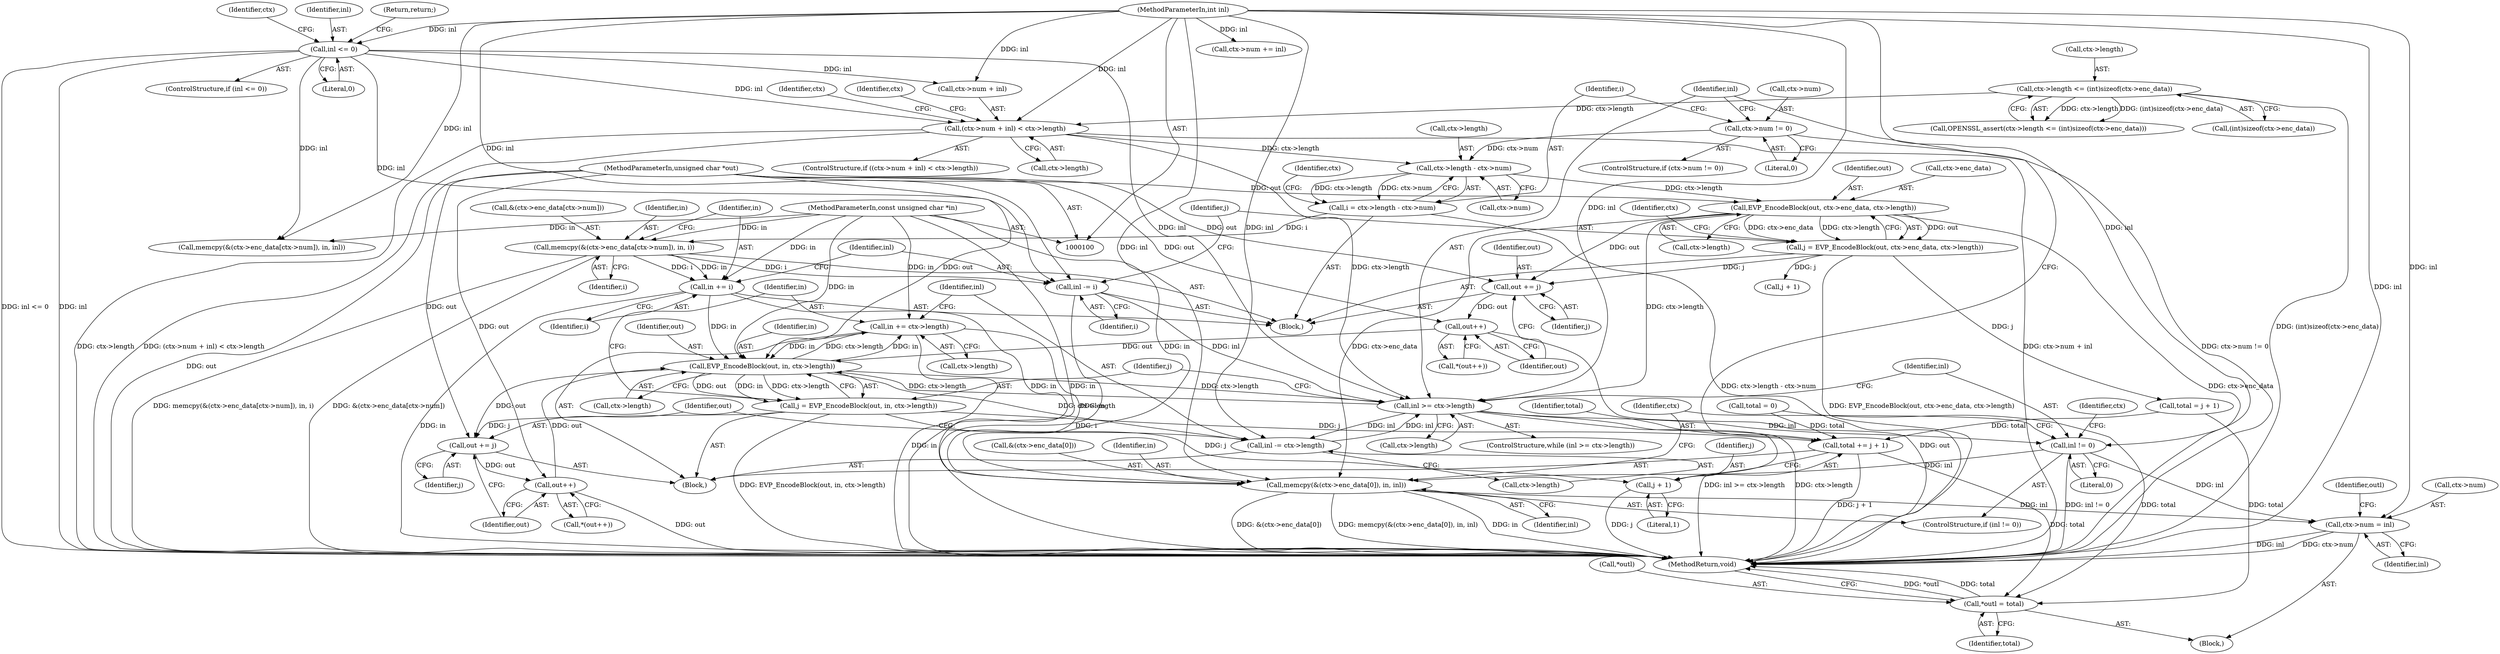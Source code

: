 digraph "1_openssl_5b814481f3573fa9677f3a31ee51322e2a22ee6a@pointer" {
"1000241" [label="(Call,in += ctx->length)"];
"1000235" [label="(Call,EVP_EncodeBlock(out, in, ctx->length))"];
"1000214" [label="(Call,out++)"];
"1000209" [label="(Call,out += j)"];
"1000194" [label="(Call,j = EVP_EncodeBlock(out, ctx->enc_data, ctx->length))"];
"1000196" [label="(Call,EVP_EncodeBlock(out, ctx->enc_data, ctx->length))"];
"1000102" [label="(MethodParameterIn,unsigned char *out)"];
"1000170" [label="(Call,ctx->length - ctx->num)"];
"1000134" [label="(Call,(ctx->num + inl) < ctx->length)"];
"1000118" [label="(Call,inl <= 0)"];
"1000105" [label="(MethodParameterIn,int inl)"];
"1000123" [label="(Call,ctx->length <= (int)sizeof(ctx->enc_data))"];
"1000162" [label="(Call,ctx->num != 0)"];
"1000256" [label="(Call,out++)"];
"1000251" [label="(Call,out += j)"];
"1000233" [label="(Call,j = EVP_EncodeBlock(out, in, ctx->length))"];
"1000188" [label="(Call,in += i)"];
"1000177" [label="(Call,memcpy(&(ctx->enc_data[ctx->num]), in, i))"];
"1000104" [label="(MethodParameterIn,const unsigned char *in)"];
"1000168" [label="(Call,i = ctx->length - ctx->num)"];
"1000241" [label="(Call,in += ctx->length)"];
"1000227" [label="(Call,inl >= ctx->length)"];
"1000191" [label="(Call,inl -= i)"];
"1000246" [label="(Call,inl -= ctx->length)"];
"1000269" [label="(Call,inl != 0)"];
"1000272" [label="(Call,memcpy(&(ctx->enc_data[0]), in, inl))"];
"1000281" [label="(Call,ctx->num = inl)"];
"1000263" [label="(Call,total += j + 1)"];
"1000286" [label="(Call,*outl = total)"];
"1000265" [label="(Call,j + 1)"];
"1000281" [label="(Call,ctx->num = inl)"];
"1000273" [label="(Call,&(ctx->enc_data[0]))"];
"1000188" [label="(Call,in += i)"];
"1000192" [label="(Identifier,inl)"];
"1000266" [label="(Identifier,j)"];
"1000194" [label="(Call,j = EVP_EncodeBlock(out, ctx->enc_data, ctx->length))"];
"1000125" [label="(Identifier,ctx)"];
"1000235" [label="(Call,EVP_EncodeBlock(out, in, ctx->length))"];
"1000186" [label="(Identifier,in)"];
"1000105" [label="(MethodParameterIn,int inl)"];
"1000285" [label="(Identifier,inl)"];
"1000257" [label="(Identifier,out)"];
"1000110" [label="(Call,total = 0)"];
"1000133" [label="(ControlStructure,if ((ctx->num + inl) < ctx->length))"];
"1000119" [label="(Identifier,inl)"];
"1000134" [label="(Call,(ctx->num + inl) < ctx->length)"];
"1000166" [label="(Literal,0)"];
"1000270" [label="(Identifier,inl)"];
"1000140" [label="(Call,ctx->length)"];
"1000227" [label="(Call,inl >= ctx->length)"];
"1000287" [label="(Call,*outl)"];
"1000290" [label="(MethodReturn,void)"];
"1000271" [label="(Literal,0)"];
"1000211" [label="(Identifier,j)"];
"1000256" [label="(Call,out++)"];
"1000232" [label="(Block,)"];
"1000280" [label="(Identifier,inl)"];
"1000282" [label="(Call,ctx->num)"];
"1000127" [label="(Call,(int)sizeof(ctx->enc_data))"];
"1000269" [label="(Call,inl != 0)"];
"1000241" [label="(Call,in += ctx->length)"];
"1000263" [label="(Call,total += j + 1)"];
"1000121" [label="(Return,return;)"];
"1000255" [label="(Call,*(out++))"];
"1000286" [label="(Call,*outl = total)"];
"1000246" [label="(Call,inl -= ctx->length)"];
"1000289" [label="(Identifier,total)"];
"1000181" [label="(Identifier,ctx)"];
"1000223" [label="(Call,j + 1)"];
"1000117" [label="(ControlStructure,if (inl <= 0))"];
"1000162" [label="(Call,ctx->num != 0)"];
"1000276" [label="(Identifier,ctx)"];
"1000135" [label="(Call,ctx->num + inl)"];
"1000215" [label="(Identifier,out)"];
"1000104" [label="(MethodParameterIn,const unsigned char *in)"];
"1000171" [label="(Call,ctx->length)"];
"1000164" [label="(Identifier,ctx)"];
"1000267" [label="(Literal,1)"];
"1000163" [label="(Call,ctx->num)"];
"1000243" [label="(Call,ctx->length)"];
"1000288" [label="(Identifier,outl)"];
"1000177" [label="(Call,memcpy(&(ctx->enc_data[ctx->num]), in, i))"];
"1000242" [label="(Identifier,in)"];
"1000233" [label="(Call,j = EVP_EncodeBlock(out, in, ctx->length))"];
"1000168" [label="(Call,i = ctx->length - ctx->num)"];
"1000238" [label="(Call,ctx->length)"];
"1000190" [label="(Identifier,i)"];
"1000170" [label="(Call,ctx->length - ctx->num)"];
"1000248" [label="(Call,ctx->length)"];
"1000174" [label="(Call,ctx->num)"];
"1000144" [label="(Call,memcpy(&(ctx->enc_data[ctx->num]), in, inl))"];
"1000193" [label="(Identifier,i)"];
"1000178" [label="(Call,&(ctx->enc_data[ctx->num]))"];
"1000124" [label="(Call,ctx->length)"];
"1000272" [label="(Call,memcpy(&(ctx->enc_data[0]), in, inl))"];
"1000251" [label="(Call,out += j)"];
"1000169" [label="(Identifier,i)"];
"1000226" [label="(ControlStructure,while (inl >= ctx->length))"];
"1000206" [label="(Identifier,ctx)"];
"1000283" [label="(Identifier,ctx)"];
"1000210" [label="(Identifier,out)"];
"1000236" [label="(Identifier,out)"];
"1000264" [label="(Identifier,total)"];
"1000120" [label="(Literal,0)"];
"1000161" [label="(ControlStructure,if (ctx->num != 0))"];
"1000122" [label="(Call,OPENSSL_assert(ctx->length <= (int)sizeof(ctx->enc_data)))"];
"1000253" [label="(Identifier,j)"];
"1000201" [label="(Call,ctx->length)"];
"1000167" [label="(Block,)"];
"1000268" [label="(ControlStructure,if (inl != 0))"];
"1000265" [label="(Call,j + 1)"];
"1000197" [label="(Identifier,out)"];
"1000209" [label="(Call,out += j)"];
"1000123" [label="(Call,ctx->length <= (int)sizeof(ctx->enc_data))"];
"1000234" [label="(Identifier,j)"];
"1000155" [label="(Call,ctx->num += inl)"];
"1000252" [label="(Identifier,out)"];
"1000187" [label="(Identifier,i)"];
"1000148" [label="(Identifier,ctx)"];
"1000214" [label="(Call,out++)"];
"1000221" [label="(Call,total = j + 1)"];
"1000229" [label="(Call,ctx->length)"];
"1000228" [label="(Identifier,inl)"];
"1000237" [label="(Identifier,in)"];
"1000102" [label="(MethodParameterIn,unsigned char *out)"];
"1000196" [label="(Call,EVP_EncodeBlock(out, ctx->enc_data, ctx->length))"];
"1000189" [label="(Identifier,in)"];
"1000118" [label="(Call,inl <= 0)"];
"1000195" [label="(Identifier,j)"];
"1000247" [label="(Identifier,inl)"];
"1000106" [label="(Block,)"];
"1000198" [label="(Call,ctx->enc_data)"];
"1000279" [label="(Identifier,in)"];
"1000191" [label="(Call,inl -= i)"];
"1000213" [label="(Call,*(out++))"];
"1000241" -> "1000232"  [label="AST: "];
"1000241" -> "1000243"  [label="CFG: "];
"1000242" -> "1000241"  [label="AST: "];
"1000243" -> "1000241"  [label="AST: "];
"1000247" -> "1000241"  [label="CFG: "];
"1000241" -> "1000290"  [label="DDG: in"];
"1000241" -> "1000235"  [label="DDG: in"];
"1000235" -> "1000241"  [label="DDG: ctx->length"];
"1000235" -> "1000241"  [label="DDG: in"];
"1000104" -> "1000241"  [label="DDG: in"];
"1000241" -> "1000272"  [label="DDG: in"];
"1000235" -> "1000233"  [label="AST: "];
"1000235" -> "1000238"  [label="CFG: "];
"1000236" -> "1000235"  [label="AST: "];
"1000237" -> "1000235"  [label="AST: "];
"1000238" -> "1000235"  [label="AST: "];
"1000233" -> "1000235"  [label="CFG: "];
"1000235" -> "1000227"  [label="DDG: ctx->length"];
"1000235" -> "1000233"  [label="DDG: out"];
"1000235" -> "1000233"  [label="DDG: in"];
"1000235" -> "1000233"  [label="DDG: ctx->length"];
"1000214" -> "1000235"  [label="DDG: out"];
"1000256" -> "1000235"  [label="DDG: out"];
"1000102" -> "1000235"  [label="DDG: out"];
"1000188" -> "1000235"  [label="DDG: in"];
"1000104" -> "1000235"  [label="DDG: in"];
"1000227" -> "1000235"  [label="DDG: ctx->length"];
"1000235" -> "1000246"  [label="DDG: ctx->length"];
"1000235" -> "1000251"  [label="DDG: out"];
"1000214" -> "1000213"  [label="AST: "];
"1000214" -> "1000215"  [label="CFG: "];
"1000215" -> "1000214"  [label="AST: "];
"1000213" -> "1000214"  [label="CFG: "];
"1000214" -> "1000290"  [label="DDG: out"];
"1000209" -> "1000214"  [label="DDG: out"];
"1000102" -> "1000214"  [label="DDG: out"];
"1000209" -> "1000167"  [label="AST: "];
"1000209" -> "1000211"  [label="CFG: "];
"1000210" -> "1000209"  [label="AST: "];
"1000211" -> "1000209"  [label="AST: "];
"1000215" -> "1000209"  [label="CFG: "];
"1000194" -> "1000209"  [label="DDG: j"];
"1000196" -> "1000209"  [label="DDG: out"];
"1000102" -> "1000209"  [label="DDG: out"];
"1000194" -> "1000167"  [label="AST: "];
"1000194" -> "1000196"  [label="CFG: "];
"1000195" -> "1000194"  [label="AST: "];
"1000196" -> "1000194"  [label="AST: "];
"1000206" -> "1000194"  [label="CFG: "];
"1000194" -> "1000290"  [label="DDG: EVP_EncodeBlock(out, ctx->enc_data, ctx->length)"];
"1000196" -> "1000194"  [label="DDG: out"];
"1000196" -> "1000194"  [label="DDG: ctx->enc_data"];
"1000196" -> "1000194"  [label="DDG: ctx->length"];
"1000194" -> "1000221"  [label="DDG: j"];
"1000194" -> "1000223"  [label="DDG: j"];
"1000196" -> "1000201"  [label="CFG: "];
"1000197" -> "1000196"  [label="AST: "];
"1000198" -> "1000196"  [label="AST: "];
"1000201" -> "1000196"  [label="AST: "];
"1000196" -> "1000290"  [label="DDG: ctx->enc_data"];
"1000102" -> "1000196"  [label="DDG: out"];
"1000170" -> "1000196"  [label="DDG: ctx->length"];
"1000196" -> "1000227"  [label="DDG: ctx->length"];
"1000196" -> "1000272"  [label="DDG: ctx->enc_data"];
"1000102" -> "1000100"  [label="AST: "];
"1000102" -> "1000290"  [label="DDG: out"];
"1000102" -> "1000251"  [label="DDG: out"];
"1000102" -> "1000256"  [label="DDG: out"];
"1000170" -> "1000168"  [label="AST: "];
"1000170" -> "1000174"  [label="CFG: "];
"1000171" -> "1000170"  [label="AST: "];
"1000174" -> "1000170"  [label="AST: "];
"1000168" -> "1000170"  [label="CFG: "];
"1000170" -> "1000168"  [label="DDG: ctx->length"];
"1000170" -> "1000168"  [label="DDG: ctx->num"];
"1000134" -> "1000170"  [label="DDG: ctx->length"];
"1000162" -> "1000170"  [label="DDG: ctx->num"];
"1000134" -> "1000133"  [label="AST: "];
"1000134" -> "1000140"  [label="CFG: "];
"1000135" -> "1000134"  [label="AST: "];
"1000140" -> "1000134"  [label="AST: "];
"1000148" -> "1000134"  [label="CFG: "];
"1000164" -> "1000134"  [label="CFG: "];
"1000134" -> "1000290"  [label="DDG: ctx->length"];
"1000134" -> "1000290"  [label="DDG: (ctx->num + inl) < ctx->length"];
"1000134" -> "1000290"  [label="DDG: ctx->num + inl"];
"1000118" -> "1000134"  [label="DDG: inl"];
"1000105" -> "1000134"  [label="DDG: inl"];
"1000123" -> "1000134"  [label="DDG: ctx->length"];
"1000134" -> "1000227"  [label="DDG: ctx->length"];
"1000118" -> "1000117"  [label="AST: "];
"1000118" -> "1000120"  [label="CFG: "];
"1000119" -> "1000118"  [label="AST: "];
"1000120" -> "1000118"  [label="AST: "];
"1000121" -> "1000118"  [label="CFG: "];
"1000125" -> "1000118"  [label="CFG: "];
"1000118" -> "1000290"  [label="DDG: inl <= 0"];
"1000118" -> "1000290"  [label="DDG: inl"];
"1000105" -> "1000118"  [label="DDG: inl"];
"1000118" -> "1000135"  [label="DDG: inl"];
"1000118" -> "1000144"  [label="DDG: inl"];
"1000118" -> "1000191"  [label="DDG: inl"];
"1000118" -> "1000227"  [label="DDG: inl"];
"1000105" -> "1000100"  [label="AST: "];
"1000105" -> "1000290"  [label="DDG: inl"];
"1000105" -> "1000135"  [label="DDG: inl"];
"1000105" -> "1000144"  [label="DDG: inl"];
"1000105" -> "1000155"  [label="DDG: inl"];
"1000105" -> "1000191"  [label="DDG: inl"];
"1000105" -> "1000227"  [label="DDG: inl"];
"1000105" -> "1000246"  [label="DDG: inl"];
"1000105" -> "1000269"  [label="DDG: inl"];
"1000105" -> "1000272"  [label="DDG: inl"];
"1000105" -> "1000281"  [label="DDG: inl"];
"1000123" -> "1000122"  [label="AST: "];
"1000123" -> "1000127"  [label="CFG: "];
"1000124" -> "1000123"  [label="AST: "];
"1000127" -> "1000123"  [label="AST: "];
"1000122" -> "1000123"  [label="CFG: "];
"1000123" -> "1000290"  [label="DDG: (int)sizeof(ctx->enc_data)"];
"1000123" -> "1000122"  [label="DDG: ctx->length"];
"1000123" -> "1000122"  [label="DDG: (int)sizeof(ctx->enc_data)"];
"1000162" -> "1000161"  [label="AST: "];
"1000162" -> "1000166"  [label="CFG: "];
"1000163" -> "1000162"  [label="AST: "];
"1000166" -> "1000162"  [label="AST: "];
"1000169" -> "1000162"  [label="CFG: "];
"1000228" -> "1000162"  [label="CFG: "];
"1000162" -> "1000290"  [label="DDG: ctx->num != 0"];
"1000256" -> "1000255"  [label="AST: "];
"1000256" -> "1000257"  [label="CFG: "];
"1000257" -> "1000256"  [label="AST: "];
"1000255" -> "1000256"  [label="CFG: "];
"1000256" -> "1000290"  [label="DDG: out"];
"1000251" -> "1000256"  [label="DDG: out"];
"1000251" -> "1000232"  [label="AST: "];
"1000251" -> "1000253"  [label="CFG: "];
"1000252" -> "1000251"  [label="AST: "];
"1000253" -> "1000251"  [label="AST: "];
"1000257" -> "1000251"  [label="CFG: "];
"1000233" -> "1000251"  [label="DDG: j"];
"1000233" -> "1000232"  [label="AST: "];
"1000234" -> "1000233"  [label="AST: "];
"1000242" -> "1000233"  [label="CFG: "];
"1000233" -> "1000290"  [label="DDG: EVP_EncodeBlock(out, in, ctx->length)"];
"1000233" -> "1000263"  [label="DDG: j"];
"1000233" -> "1000265"  [label="DDG: j"];
"1000188" -> "1000167"  [label="AST: "];
"1000188" -> "1000190"  [label="CFG: "];
"1000189" -> "1000188"  [label="AST: "];
"1000190" -> "1000188"  [label="AST: "];
"1000192" -> "1000188"  [label="CFG: "];
"1000188" -> "1000290"  [label="DDG: in"];
"1000177" -> "1000188"  [label="DDG: i"];
"1000177" -> "1000188"  [label="DDG: in"];
"1000104" -> "1000188"  [label="DDG: in"];
"1000188" -> "1000272"  [label="DDG: in"];
"1000177" -> "1000167"  [label="AST: "];
"1000177" -> "1000187"  [label="CFG: "];
"1000178" -> "1000177"  [label="AST: "];
"1000186" -> "1000177"  [label="AST: "];
"1000187" -> "1000177"  [label="AST: "];
"1000189" -> "1000177"  [label="CFG: "];
"1000177" -> "1000290"  [label="DDG: &(ctx->enc_data[ctx->num])"];
"1000177" -> "1000290"  [label="DDG: memcpy(&(ctx->enc_data[ctx->num]), in, i)"];
"1000104" -> "1000177"  [label="DDG: in"];
"1000168" -> "1000177"  [label="DDG: i"];
"1000177" -> "1000191"  [label="DDG: i"];
"1000104" -> "1000100"  [label="AST: "];
"1000104" -> "1000290"  [label="DDG: in"];
"1000104" -> "1000144"  [label="DDG: in"];
"1000104" -> "1000272"  [label="DDG: in"];
"1000168" -> "1000167"  [label="AST: "];
"1000169" -> "1000168"  [label="AST: "];
"1000181" -> "1000168"  [label="CFG: "];
"1000168" -> "1000290"  [label="DDG: ctx->length - ctx->num"];
"1000227" -> "1000226"  [label="AST: "];
"1000227" -> "1000229"  [label="CFG: "];
"1000228" -> "1000227"  [label="AST: "];
"1000229" -> "1000227"  [label="AST: "];
"1000234" -> "1000227"  [label="CFG: "];
"1000270" -> "1000227"  [label="CFG: "];
"1000227" -> "1000290"  [label="DDG: inl >= ctx->length"];
"1000227" -> "1000290"  [label="DDG: ctx->length"];
"1000191" -> "1000227"  [label="DDG: inl"];
"1000246" -> "1000227"  [label="DDG: inl"];
"1000227" -> "1000246"  [label="DDG: inl"];
"1000227" -> "1000269"  [label="DDG: inl"];
"1000191" -> "1000167"  [label="AST: "];
"1000191" -> "1000193"  [label="CFG: "];
"1000192" -> "1000191"  [label="AST: "];
"1000193" -> "1000191"  [label="AST: "];
"1000195" -> "1000191"  [label="CFG: "];
"1000191" -> "1000290"  [label="DDG: i"];
"1000246" -> "1000232"  [label="AST: "];
"1000246" -> "1000248"  [label="CFG: "];
"1000247" -> "1000246"  [label="AST: "];
"1000248" -> "1000246"  [label="AST: "];
"1000252" -> "1000246"  [label="CFG: "];
"1000269" -> "1000268"  [label="AST: "];
"1000269" -> "1000271"  [label="CFG: "];
"1000270" -> "1000269"  [label="AST: "];
"1000271" -> "1000269"  [label="AST: "];
"1000276" -> "1000269"  [label="CFG: "];
"1000283" -> "1000269"  [label="CFG: "];
"1000269" -> "1000290"  [label="DDG: inl != 0"];
"1000269" -> "1000272"  [label="DDG: inl"];
"1000269" -> "1000281"  [label="DDG: inl"];
"1000272" -> "1000268"  [label="AST: "];
"1000272" -> "1000280"  [label="CFG: "];
"1000273" -> "1000272"  [label="AST: "];
"1000279" -> "1000272"  [label="AST: "];
"1000280" -> "1000272"  [label="AST: "];
"1000283" -> "1000272"  [label="CFG: "];
"1000272" -> "1000290"  [label="DDG: &(ctx->enc_data[0])"];
"1000272" -> "1000290"  [label="DDG: memcpy(&(ctx->enc_data[0]), in, inl)"];
"1000272" -> "1000290"  [label="DDG: in"];
"1000272" -> "1000281"  [label="DDG: inl"];
"1000281" -> "1000106"  [label="AST: "];
"1000281" -> "1000285"  [label="CFG: "];
"1000282" -> "1000281"  [label="AST: "];
"1000285" -> "1000281"  [label="AST: "];
"1000288" -> "1000281"  [label="CFG: "];
"1000281" -> "1000290"  [label="DDG: inl"];
"1000281" -> "1000290"  [label="DDG: ctx->num"];
"1000263" -> "1000232"  [label="AST: "];
"1000263" -> "1000265"  [label="CFG: "];
"1000264" -> "1000263"  [label="AST: "];
"1000265" -> "1000263"  [label="AST: "];
"1000228" -> "1000263"  [label="CFG: "];
"1000263" -> "1000290"  [label="DDG: j + 1"];
"1000221" -> "1000263"  [label="DDG: total"];
"1000110" -> "1000263"  [label="DDG: total"];
"1000263" -> "1000286"  [label="DDG: total"];
"1000286" -> "1000106"  [label="AST: "];
"1000286" -> "1000289"  [label="CFG: "];
"1000287" -> "1000286"  [label="AST: "];
"1000289" -> "1000286"  [label="AST: "];
"1000290" -> "1000286"  [label="CFG: "];
"1000286" -> "1000290"  [label="DDG: *outl"];
"1000286" -> "1000290"  [label="DDG: total"];
"1000221" -> "1000286"  [label="DDG: total"];
"1000110" -> "1000286"  [label="DDG: total"];
"1000265" -> "1000267"  [label="CFG: "];
"1000266" -> "1000265"  [label="AST: "];
"1000267" -> "1000265"  [label="AST: "];
"1000265" -> "1000290"  [label="DDG: j"];
}
